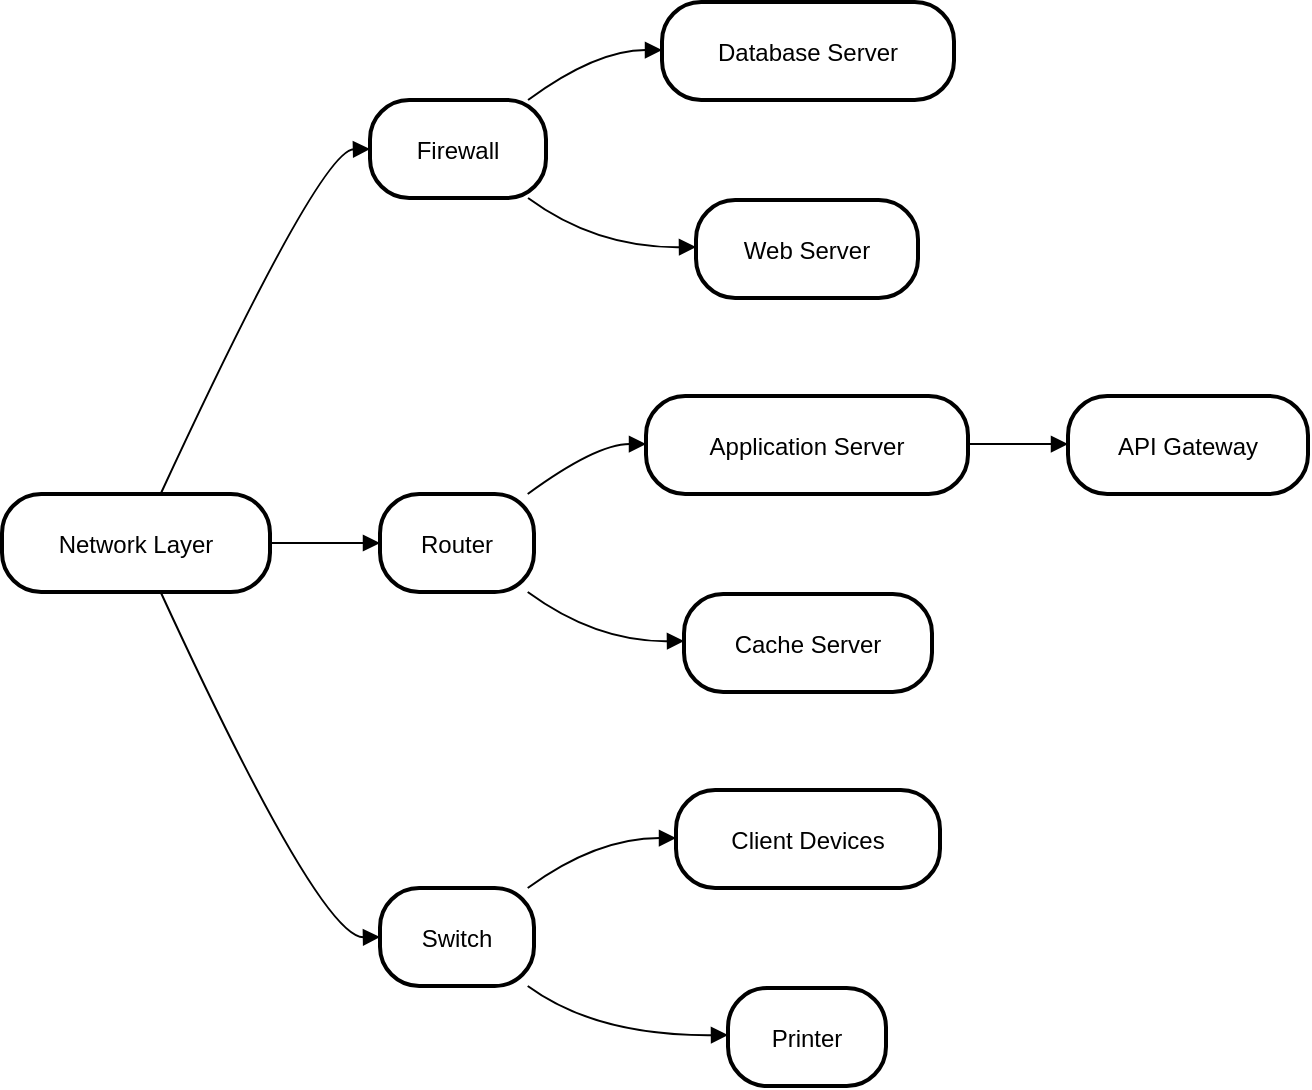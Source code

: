 <mxfile version="24.8.4">
  <diagram name="Page-1" id="3bNctQaPwGKhIahf5Nyf">
    <mxGraphModel>
      <root>
        <mxCell id="0" />
        <mxCell id="1" parent="0" />
        <mxCell id="2" value="Network Layer" style="rounded=1;arcSize=40;strokeWidth=2" vertex="1" parent="1">
          <mxGeometry x="8" y="254" width="134" height="49" as="geometry" />
        </mxCell>
        <mxCell id="3" value="Firewall" style="rounded=1;arcSize=40;strokeWidth=2" vertex="1" parent="1">
          <mxGeometry x="192" y="57" width="88" height="49" as="geometry" />
        </mxCell>
        <mxCell id="4" value="Router" style="rounded=1;arcSize=40;strokeWidth=2" vertex="1" parent="1">
          <mxGeometry x="197" y="254" width="77" height="49" as="geometry" />
        </mxCell>
        <mxCell id="5" value="Switch" style="rounded=1;arcSize=40;strokeWidth=2" vertex="1" parent="1">
          <mxGeometry x="197" y="451" width="77" height="49" as="geometry" />
        </mxCell>
        <mxCell id="6" value="Database Server" style="rounded=1;arcSize=40;strokeWidth=2" vertex="1" parent="1">
          <mxGeometry x="338" y="8" width="146" height="49" as="geometry" />
        </mxCell>
        <mxCell id="7" value="Web Server" style="rounded=1;arcSize=40;strokeWidth=2" vertex="1" parent="1">
          <mxGeometry x="355" y="107" width="111" height="49" as="geometry" />
        </mxCell>
        <mxCell id="8" value="Application Server" style="rounded=1;arcSize=40;strokeWidth=2" vertex="1" parent="1">
          <mxGeometry x="330" y="205" width="161" height="49" as="geometry" />
        </mxCell>
        <mxCell id="9" value="Cache Server" style="rounded=1;arcSize=40;strokeWidth=2" vertex="1" parent="1">
          <mxGeometry x="349" y="304" width="124" height="49" as="geometry" />
        </mxCell>
        <mxCell id="10" value="Client Devices" style="rounded=1;arcSize=40;strokeWidth=2" vertex="1" parent="1">
          <mxGeometry x="345" y="402" width="132" height="49" as="geometry" />
        </mxCell>
        <mxCell id="11" value="Printer" style="rounded=1;arcSize=40;strokeWidth=2" vertex="1" parent="1">
          <mxGeometry x="371" y="501" width="79" height="49" as="geometry" />
        </mxCell>
        <mxCell id="12" value="API Gateway" style="rounded=1;arcSize=40;strokeWidth=2" vertex="1" parent="1">
          <mxGeometry x="541" y="205" width="120" height="49" as="geometry" />
        </mxCell>
        <mxCell id="13" value="" style="curved=1;startArrow=none;endArrow=block;exitX=0.59;exitY=0.01;entryX=0;entryY=0.5;" edge="1" parent="1" source="2" target="3">
          <mxGeometry relative="1" as="geometry">
            <Array as="points">
              <mxPoint x="167" y="82" />
            </Array>
          </mxGeometry>
        </mxCell>
        <mxCell id="14" value="" style="curved=1;startArrow=none;endArrow=block;exitX=1;exitY=0.5;entryX=0.01;entryY=0.5;" edge="1" parent="1" source="2" target="4">
          <mxGeometry relative="1" as="geometry">
            <Array as="points" />
          </mxGeometry>
        </mxCell>
        <mxCell id="15" value="" style="curved=1;startArrow=none;endArrow=block;exitX=0.59;exitY=0.99;entryX=0.01;entryY=0.5;" edge="1" parent="1" source="2" target="5">
          <mxGeometry relative="1" as="geometry">
            <Array as="points">
              <mxPoint x="167" y="476" />
            </Array>
          </mxGeometry>
        </mxCell>
        <mxCell id="16" value="" style="curved=1;startArrow=none;endArrow=block;exitX=0.89;exitY=0.01;entryX=0;entryY=0.49;" edge="1" parent="1" source="3" target="6">
          <mxGeometry relative="1" as="geometry">
            <Array as="points">
              <mxPoint x="305" y="32" />
            </Array>
          </mxGeometry>
        </mxCell>
        <mxCell id="17" value="" style="curved=1;startArrow=none;endArrow=block;exitX=0.89;exitY=0.99;entryX=0;entryY=0.48;" edge="1" parent="1" source="3" target="7">
          <mxGeometry relative="1" as="geometry">
            <Array as="points">
              <mxPoint x="305" y="131" />
            </Array>
          </mxGeometry>
        </mxCell>
        <mxCell id="18" value="" style="curved=1;startArrow=none;endArrow=block;exitX=0.95;exitY=0.01;entryX=0;entryY=0.49;" edge="1" parent="1" source="4" target="8">
          <mxGeometry relative="1" as="geometry">
            <Array as="points">
              <mxPoint x="305" y="229" />
            </Array>
          </mxGeometry>
        </mxCell>
        <mxCell id="19" value="" style="curved=1;startArrow=none;endArrow=block;exitX=0.95;exitY=0.99;entryX=0;entryY=0.48;" edge="1" parent="1" source="4" target="9">
          <mxGeometry relative="1" as="geometry">
            <Array as="points">
              <mxPoint x="305" y="328" />
            </Array>
          </mxGeometry>
        </mxCell>
        <mxCell id="20" value="" style="curved=1;startArrow=none;endArrow=block;exitX=0.95;exitY=0.01;entryX=0;entryY=0.49;" edge="1" parent="1" source="5" target="10">
          <mxGeometry relative="1" as="geometry">
            <Array as="points">
              <mxPoint x="305" y="426" />
            </Array>
          </mxGeometry>
        </mxCell>
        <mxCell id="21" value="" style="curved=1;startArrow=none;endArrow=block;exitX=0.95;exitY=0.99;entryX=0;entryY=0.48;" edge="1" parent="1" source="5" target="11">
          <mxGeometry relative="1" as="geometry">
            <Array as="points">
              <mxPoint x="305" y="525" />
            </Array>
          </mxGeometry>
        </mxCell>
        <mxCell id="22" value="" style="curved=1;startArrow=none;endArrow=block;exitX=1;exitY=0.49;entryX=0;entryY=0.49;" edge="1" parent="1" source="8" target="12">
          <mxGeometry relative="1" as="geometry">
            <Array as="points" />
          </mxGeometry>
        </mxCell>
      </root>
    </mxGraphModel>
  </diagram>
</mxfile>
